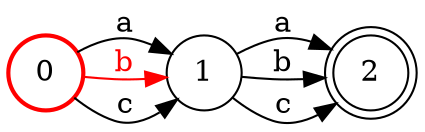 digraph FST {
  margin = 0;
  rankdir = LR;
  label = "";
  center = 1;
  ranksep = "0.4";
  nodesep = "0.25";
  0 [label = "0", shape = circle, penwidth = 2.0, fontsize = 14, color = red, height = 0.5, fixedsize = true];
  0 -> 1 [label = "a", fontsize = 14];
  0 -> 1 [label = "b", fontsize = 14, fontcolor = red, color = red];
  0 -> 1 [label = "c", fontsize = 14];
  1 [label = "1", shape = circle, penwidth = 1.0, fontsize = 14, height = 0.5, fixedsize = true];
  1 -> 2 [label = "a", fontsize = 14];
  1 -> 2 [label = "b", fontsize = 14];
  1 -> 2 [label = "c", fontsize = 14];
  2 [label = "2", shape = doublecircle, penwidth = 1.0, fontsize = 14, height = 0.5, fixedsize = true];
}
